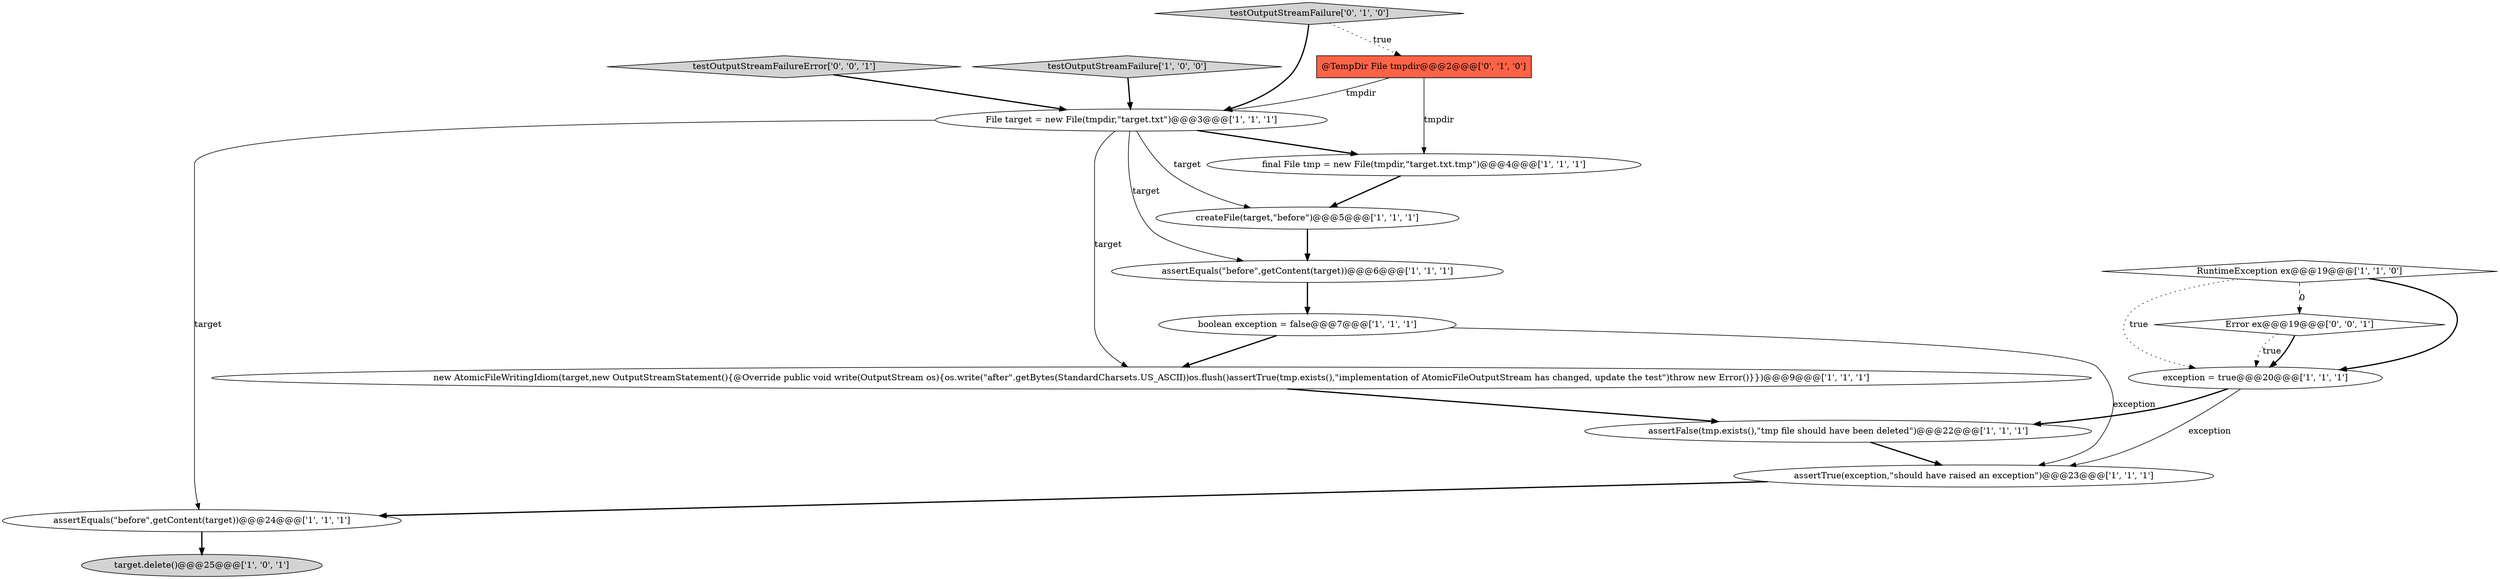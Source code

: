 digraph {
0 [style = filled, label = "final File tmp = new File(tmpdir,\"target.txt.tmp\")@@@4@@@['1', '1', '1']", fillcolor = white, shape = ellipse image = "AAA0AAABBB1BBB"];
3 [style = filled, label = "assertFalse(tmp.exists(),\"tmp file should have been deleted\")@@@22@@@['1', '1', '1']", fillcolor = white, shape = ellipse image = "AAA0AAABBB1BBB"];
11 [style = filled, label = "File target = new File(tmpdir,\"target.txt\")@@@3@@@['1', '1', '1']", fillcolor = white, shape = ellipse image = "AAA0AAABBB1BBB"];
12 [style = filled, label = "assertTrue(exception,\"should have raised an exception\")@@@23@@@['1', '1', '1']", fillcolor = white, shape = ellipse image = "AAA0AAABBB1BBB"];
8 [style = filled, label = "createFile(target,\"before\")@@@5@@@['1', '1', '1']", fillcolor = white, shape = ellipse image = "AAA0AAABBB1BBB"];
4 [style = filled, label = "new AtomicFileWritingIdiom(target,new OutputStreamStatement(){@Override public void write(OutputStream os){os.write(\"after\".getBytes(StandardCharsets.US_ASCII))os.flush()assertTrue(tmp.exists(),\"implementation of AtomicFileOutputStream has changed, update the test\")throw new Error()}})@@@9@@@['1', '1', '1']", fillcolor = white, shape = ellipse image = "AAA0AAABBB1BBB"];
5 [style = filled, label = "assertEquals(\"before\",getContent(target))@@@6@@@['1', '1', '1']", fillcolor = white, shape = ellipse image = "AAA0AAABBB1BBB"];
9 [style = filled, label = "target.delete()@@@25@@@['1', '0', '1']", fillcolor = lightgray, shape = ellipse image = "AAA0AAABBB1BBB"];
14 [style = filled, label = "testOutputStreamFailure['0', '1', '0']", fillcolor = lightgray, shape = diamond image = "AAA0AAABBB2BBB"];
16 [style = filled, label = "Error ex@@@19@@@['0', '0', '1']", fillcolor = white, shape = diamond image = "AAA0AAABBB3BBB"];
15 [style = filled, label = "testOutputStreamFailureError['0', '0', '1']", fillcolor = lightgray, shape = diamond image = "AAA0AAABBB3BBB"];
6 [style = filled, label = "assertEquals(\"before\",getContent(target))@@@24@@@['1', '1', '1']", fillcolor = white, shape = ellipse image = "AAA0AAABBB1BBB"];
1 [style = filled, label = "exception = true@@@20@@@['1', '1', '1']", fillcolor = white, shape = ellipse image = "AAA0AAABBB1BBB"];
10 [style = filled, label = "boolean exception = false@@@7@@@['1', '1', '1']", fillcolor = white, shape = ellipse image = "AAA0AAABBB1BBB"];
7 [style = filled, label = "testOutputStreamFailure['1', '0', '0']", fillcolor = lightgray, shape = diamond image = "AAA0AAABBB1BBB"];
13 [style = filled, label = "@TempDir File tmpdir@@@2@@@['0', '1', '0']", fillcolor = tomato, shape = box image = "AAA1AAABBB2BBB"];
2 [style = filled, label = "RuntimeException ex@@@19@@@['1', '1', '0']", fillcolor = white, shape = diamond image = "AAA0AAABBB1BBB"];
5->10 [style = bold, label=""];
4->3 [style = bold, label=""];
13->11 [style = solid, label="tmpdir"];
7->11 [style = bold, label=""];
1->12 [style = solid, label="exception"];
11->8 [style = solid, label="target"];
13->0 [style = solid, label="tmpdir"];
2->1 [style = bold, label=""];
1->3 [style = bold, label=""];
11->6 [style = solid, label="target"];
3->12 [style = bold, label=""];
12->6 [style = bold, label=""];
10->12 [style = solid, label="exception"];
11->5 [style = solid, label="target"];
14->13 [style = dotted, label="true"];
11->0 [style = bold, label=""];
15->11 [style = bold, label=""];
8->5 [style = bold, label=""];
16->1 [style = dotted, label="true"];
16->1 [style = bold, label=""];
2->1 [style = dotted, label="true"];
2->16 [style = dashed, label="0"];
0->8 [style = bold, label=""];
11->4 [style = solid, label="target"];
10->4 [style = bold, label=""];
6->9 [style = bold, label=""];
14->11 [style = bold, label=""];
}
